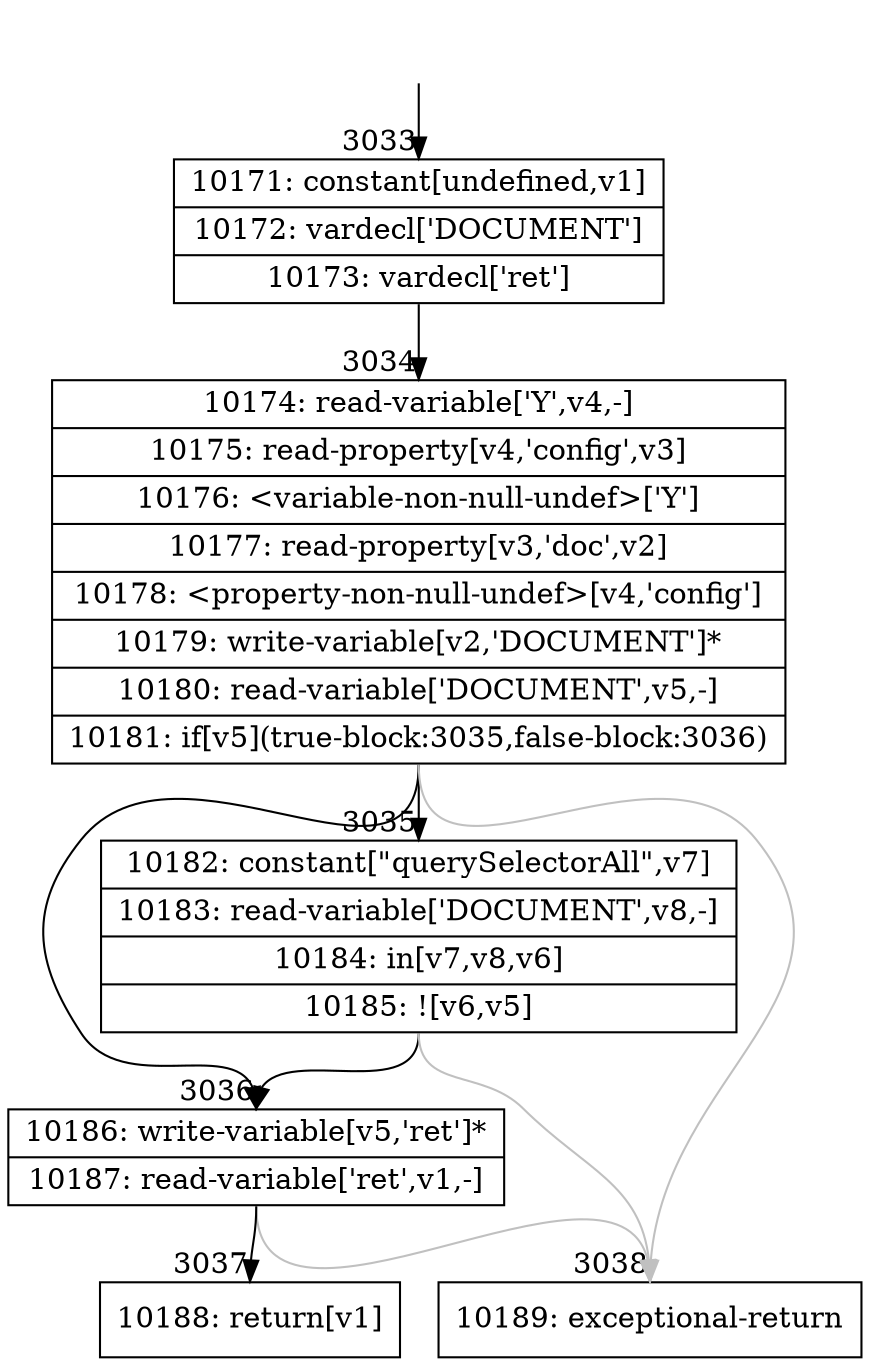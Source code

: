 digraph {
rankdir="TD"
BB_entry161[shape=none,label=""];
BB_entry161 -> BB3033 [tailport=s, headport=n, headlabel="    3033"]
BB3033 [shape=record label="{10171: constant[undefined,v1]|10172: vardecl['DOCUMENT']|10173: vardecl['ret']}" ] 
BB3033 -> BB3034 [tailport=s, headport=n, headlabel="      3034"]
BB3034 [shape=record label="{10174: read-variable['Y',v4,-]|10175: read-property[v4,'config',v3]|10176: \<variable-non-null-undef\>['Y']|10177: read-property[v3,'doc',v2]|10178: \<property-non-null-undef\>[v4,'config']|10179: write-variable[v2,'DOCUMENT']*|10180: read-variable['DOCUMENT',v5,-]|10181: if[v5](true-block:3035,false-block:3036)}" ] 
BB3034 -> BB3036 [tailport=s, headport=n, headlabel="      3036"]
BB3034 -> BB3035 [tailport=s, headport=n, headlabel="      3035"]
BB3034 -> BB3038 [tailport=s, headport=n, color=gray, headlabel="      3038"]
BB3035 [shape=record label="{10182: constant[\"querySelectorAll\",v7]|10183: read-variable['DOCUMENT',v8,-]|10184: in[v7,v8,v6]|10185: ![v6,v5]}" ] 
BB3035 -> BB3036 [tailport=s, headport=n]
BB3035 -> BB3038 [tailport=s, headport=n, color=gray]
BB3036 [shape=record label="{10186: write-variable[v5,'ret']*|10187: read-variable['ret',v1,-]}" ] 
BB3036 -> BB3037 [tailport=s, headport=n, headlabel="      3037"]
BB3036 -> BB3038 [tailport=s, headport=n, color=gray]
BB3037 [shape=record label="{10188: return[v1]}" ] 
BB3038 [shape=record label="{10189: exceptional-return}" ] 
//#$~ 5195
}
